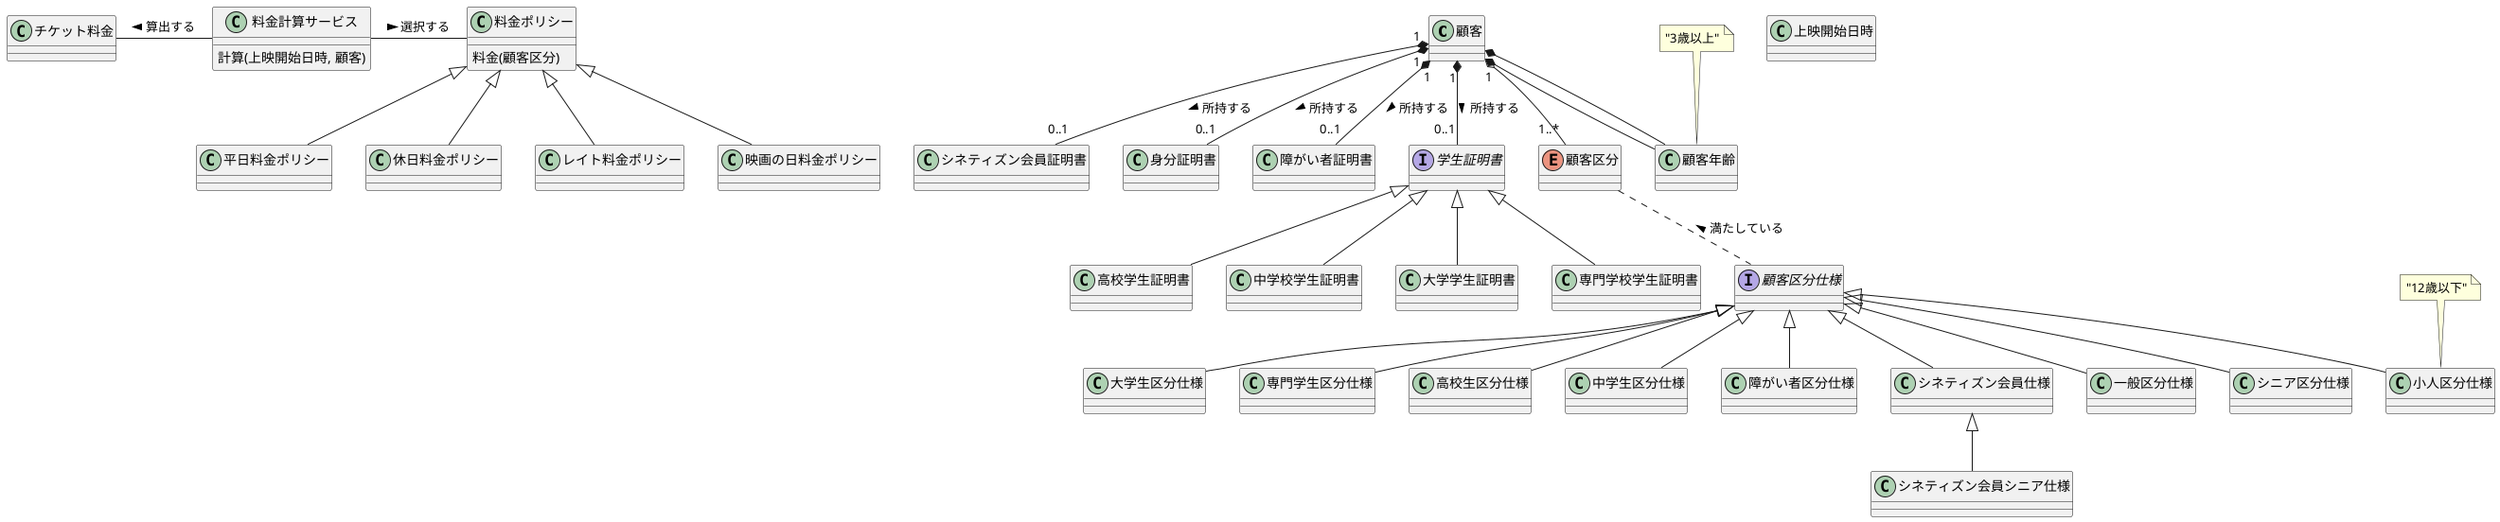 @startuml チケット料金
顧客 *-- 顧客年齢
interface 学生証明書
interface 顧客区分仕様
class 上映開始日時
enum 顧客区分

顧客 *-- 顧客年齢
note top of 顧客年齢 : "3歳以上"
顧客 "1" o-- "1..*" 顧客区分
顧客 "1" *-- "0..1" シネティズン会員証明書 : > 所持する
顧客 "1" *-- "0..1" 身分証明書 : > 所持する
顧客 "1" *-- "0..1" 学生証明書 : > 所持する
顧客 "1" *-- "0..1" 障がい者証明書 : > 所持する
学生証明書 <|-- 大学学生証明書
学生証明書 <|-- 専門学校学生証明書
学生証明書 <|-- 高校学生証明書
学生証明書 <|-- 中学校学生証明書
顧客区分 .. 顧客区分仕様 : < 満たしている
顧客区分仕様 <|-- シネティズン会員仕様
シネティズン会員仕様 <|-- シネティズン会員シニア仕様
顧客区分仕様 <|-- 一般区分仕様
顧客区分仕様 <|-- シニア区分仕様
顧客区分仕様 <|-- 大学生区分仕様
顧客区分仕様 <|-- 専門学生区分仕様
顧客区分仕様 <|-- 高校生区分仕様
顧客区分仕様 <|-- 中学生区分仕様
顧客区分仕様 <|-- 小人区分仕様
note top of 小人区分仕様 : "12歳以下"
顧客区分仕様 <|-- 障がい者区分仕様
料金ポリシー <|-- 平日料金ポリシー
料金ポリシー <|-- 休日料金ポリシー
料金ポリシー <|-- レイト料金ポリシー
料金ポリシー <|-- 映画の日料金ポリシー
料金ポリシー : 料金(顧客区分)
料金計算サービス - 料金ポリシー : > 選択する
料金計算サービス : 計算(上映開始日時, 顧客)
チケット料金 - 料金計算サービス : < 算出する
@enduml
